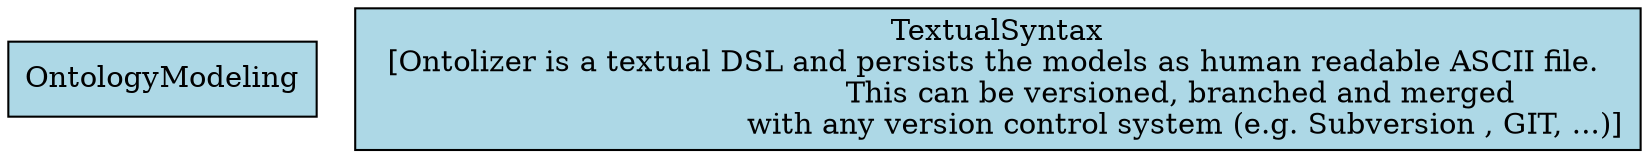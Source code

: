 
	digraph {
		OntologyModeling [shape=rectangle,fillcolor=lightblue,style=filled];				
		TextualSyntax [label="TextualSyntax\n[Ontolizer is a textual DSL and persists the models as human readable ASCII file. 
					This can be versioned, branched and merged 
					with any version control system (e.g. Subversion , GIT, ...)]" shape=rectangle,fillcolor=lightblue,style=filled];				
	}
